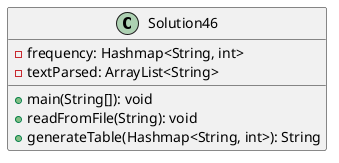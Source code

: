 @startuml

class Solution46 {

    -frequency: Hashmap<String, int>
    -textParsed: ArrayList<String>

    +main(String[]): void
    +readFromFile(String): void
    +generateTable(Hashmap<String, int>): String

}

@enduml